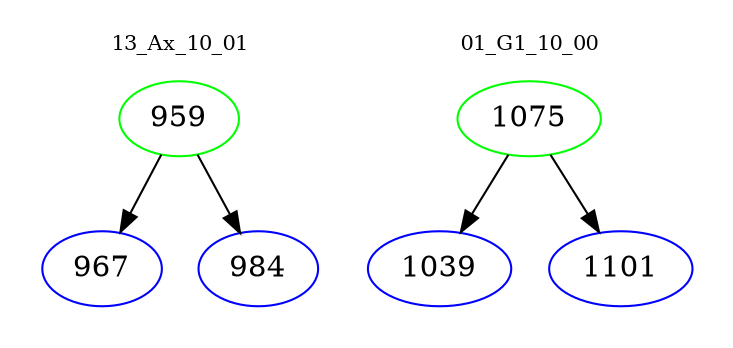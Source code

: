 digraph{
subgraph cluster_0 {
color = white
label = "13_Ax_10_01";
fontsize=10;
T0_959 [label="959", color="green"]
T0_959 -> T0_967 [color="black"]
T0_967 [label="967", color="blue"]
T0_959 -> T0_984 [color="black"]
T0_984 [label="984", color="blue"]
}
subgraph cluster_1 {
color = white
label = "01_G1_10_00";
fontsize=10;
T1_1075 [label="1075", color="green"]
T1_1075 -> T1_1039 [color="black"]
T1_1039 [label="1039", color="blue"]
T1_1075 -> T1_1101 [color="black"]
T1_1101 [label="1101", color="blue"]
}
}
